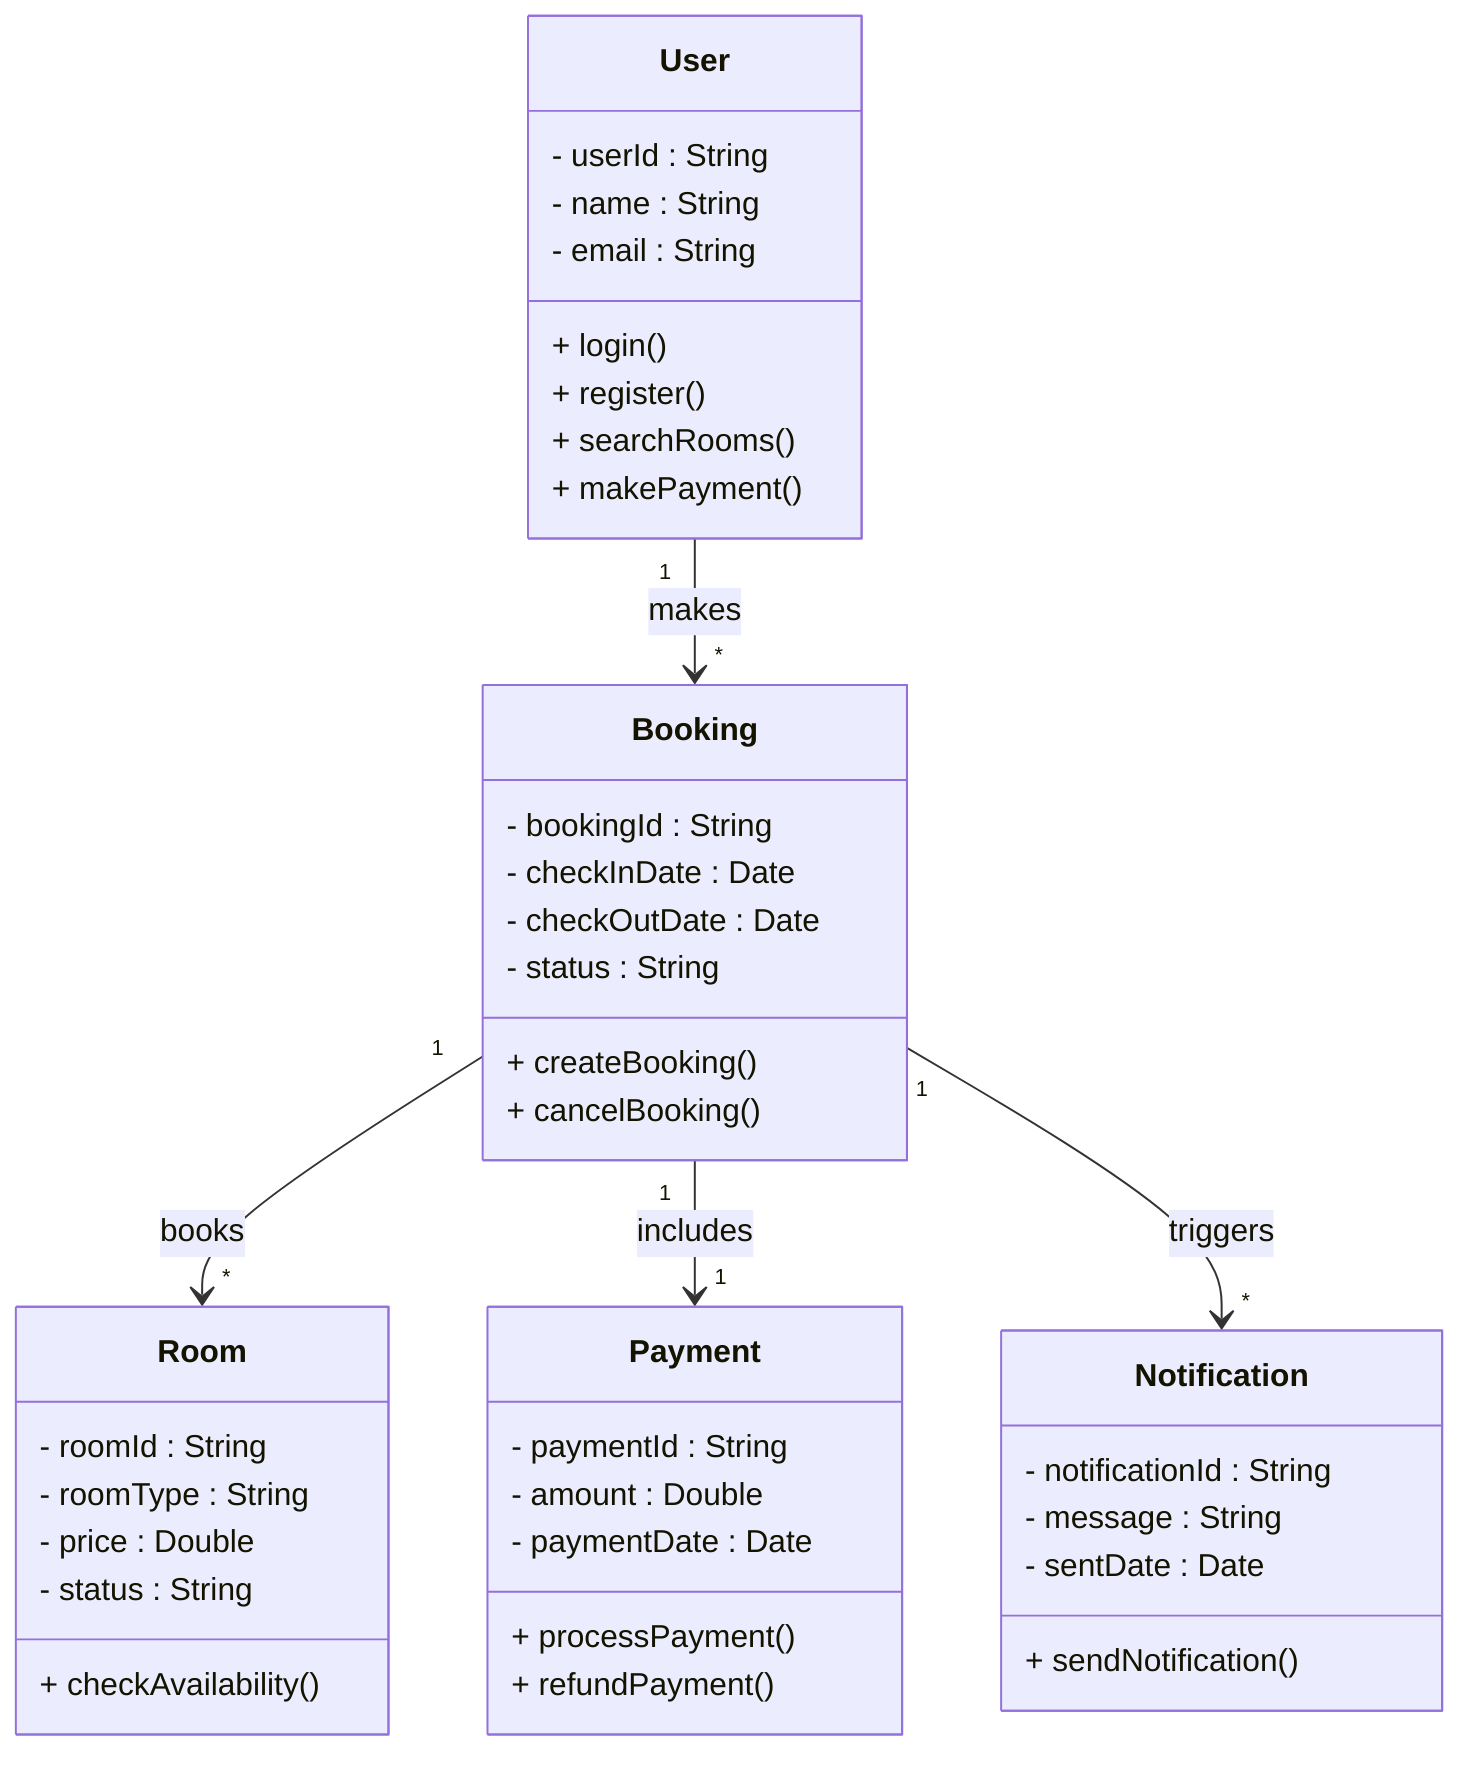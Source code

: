 classDiagram
    %% Classes
    class Booking {
        - bookingId : String
        - checkInDate : Date
        - checkOutDate : Date
        - status : String
        + createBooking()
        + cancelBooking()
    }

    class User {
        - userId : String
        - name : String
        - email : String
        + login()
        + register()
        + searchRooms()
        + makePayment()
    }

    class Room {
        - roomId : String
        - roomType : String
        - price : Double
        - status : String
        + checkAvailability()
    }

    class Payment {
        - paymentId : String
        - amount : Double
        - paymentDate : Date
        + processPayment()
        + refundPayment()
    }

    class Notification {
        - notificationId : String
        - message : String
        - sentDate : Date
        + sendNotification()
    }

    %% Relationships
    User "1" --> "*" Booking : makes
    Booking "1" --> "*" Room : books
    Booking "1" --> "1" Payment : includes
    Booking "1" --> "*" Notification : triggers